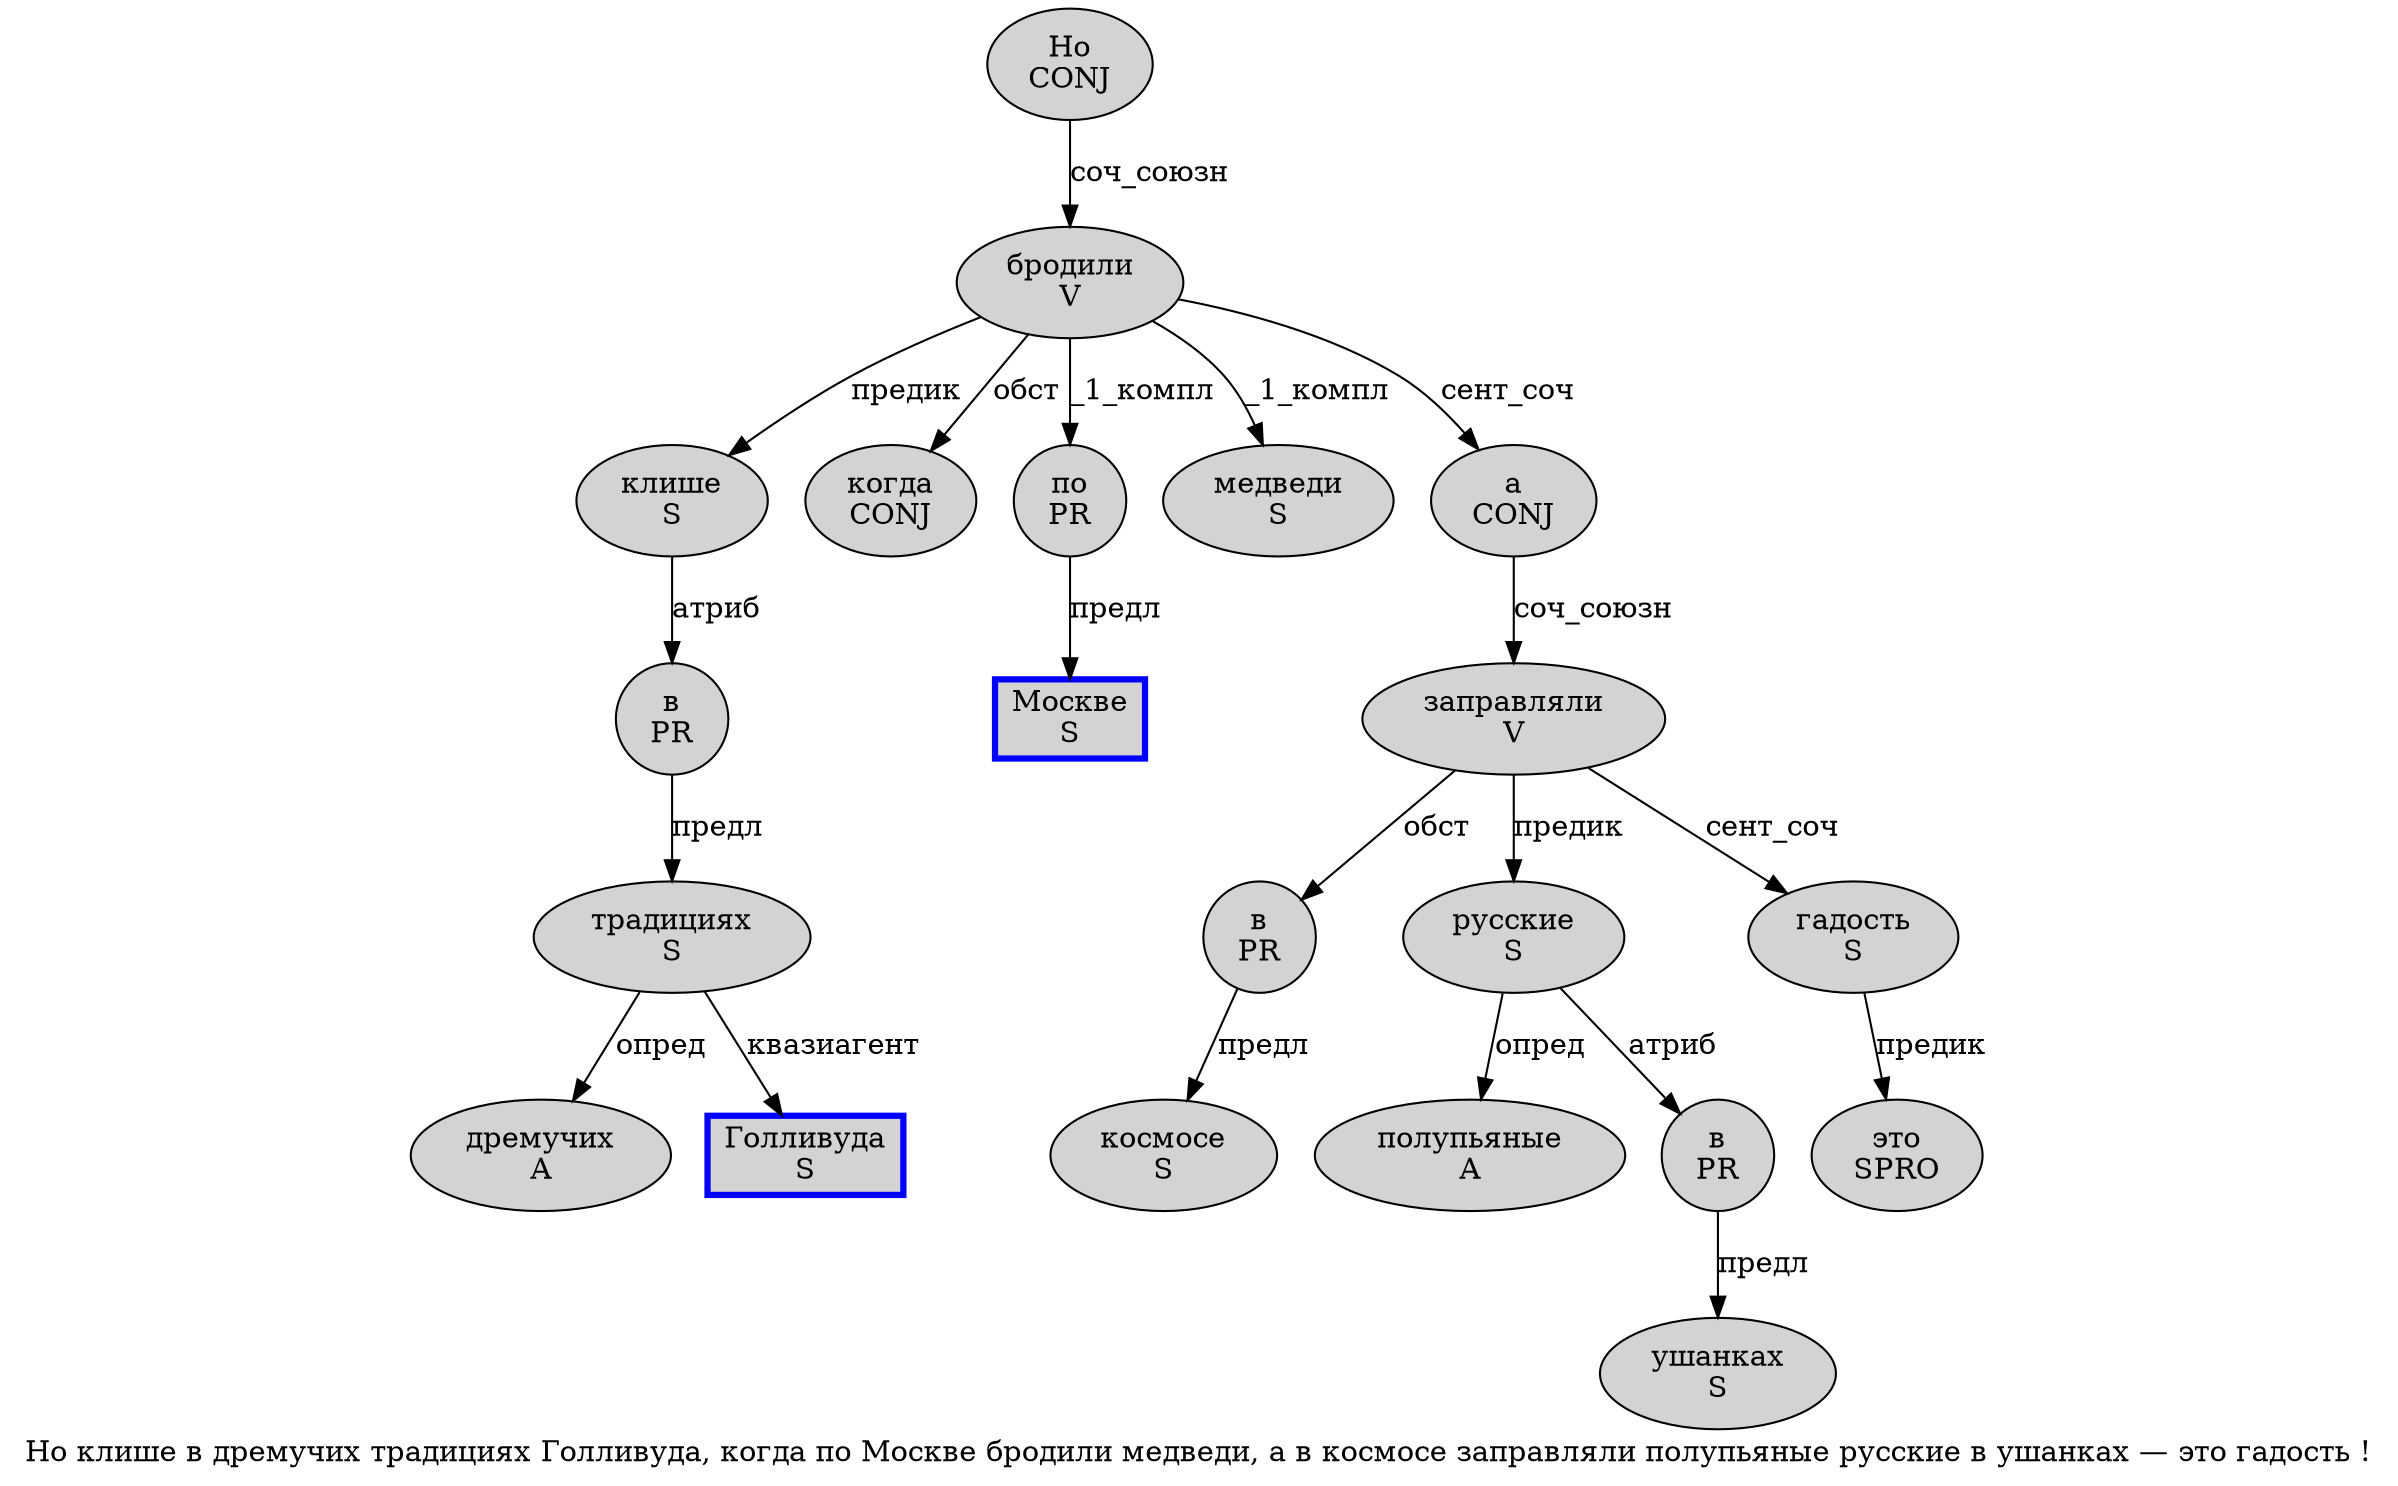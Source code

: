 digraph SENTENCE_3636 {
	graph [label="Но клише в дремучих традициях Голливуда, когда по Москве бродили медведи, а в космосе заправляли полупьяные русские в ушанках — это гадость !"]
	node [style=filled]
		0 [label="Но
CONJ" color="" fillcolor=lightgray penwidth=1 shape=ellipse]
		1 [label="клише
S" color="" fillcolor=lightgray penwidth=1 shape=ellipse]
		2 [label="в
PR" color="" fillcolor=lightgray penwidth=1 shape=ellipse]
		3 [label="дремучих
A" color="" fillcolor=lightgray penwidth=1 shape=ellipse]
		4 [label="традициях
S" color="" fillcolor=lightgray penwidth=1 shape=ellipse]
		5 [label="Голливуда
S" color=blue fillcolor=lightgray penwidth=3 shape=box]
		7 [label="когда
CONJ" color="" fillcolor=lightgray penwidth=1 shape=ellipse]
		8 [label="по
PR" color="" fillcolor=lightgray penwidth=1 shape=ellipse]
		9 [label="Москве
S" color=blue fillcolor=lightgray penwidth=3 shape=box]
		10 [label="бродили
V" color="" fillcolor=lightgray penwidth=1 shape=ellipse]
		11 [label="медведи
S" color="" fillcolor=lightgray penwidth=1 shape=ellipse]
		13 [label="а
CONJ" color="" fillcolor=lightgray penwidth=1 shape=ellipse]
		14 [label="в
PR" color="" fillcolor=lightgray penwidth=1 shape=ellipse]
		15 [label="космосе
S" color="" fillcolor=lightgray penwidth=1 shape=ellipse]
		16 [label="заправляли
V" color="" fillcolor=lightgray penwidth=1 shape=ellipse]
		17 [label="полупьяные
A" color="" fillcolor=lightgray penwidth=1 shape=ellipse]
		18 [label="русские
S" color="" fillcolor=lightgray penwidth=1 shape=ellipse]
		19 [label="в
PR" color="" fillcolor=lightgray penwidth=1 shape=ellipse]
		20 [label="ушанках
S" color="" fillcolor=lightgray penwidth=1 shape=ellipse]
		22 [label="это
SPRO" color="" fillcolor=lightgray penwidth=1 shape=ellipse]
		23 [label="гадость
S" color="" fillcolor=lightgray penwidth=1 shape=ellipse]
			2 -> 4 [label="предл"]
			4 -> 3 [label="опред"]
			4 -> 5 [label="квазиагент"]
			1 -> 2 [label="атриб"]
			18 -> 17 [label="опред"]
			18 -> 19 [label="атриб"]
			16 -> 14 [label="обст"]
			16 -> 18 [label="предик"]
			16 -> 23 [label="сент_соч"]
			10 -> 1 [label="предик"]
			10 -> 7 [label="обст"]
			10 -> 8 [label="_1_компл"]
			10 -> 11 [label="_1_компл"]
			10 -> 13 [label="сент_соч"]
			0 -> 10 [label="соч_союзн"]
			13 -> 16 [label="соч_союзн"]
			14 -> 15 [label="предл"]
			8 -> 9 [label="предл"]
			23 -> 22 [label="предик"]
			19 -> 20 [label="предл"]
}